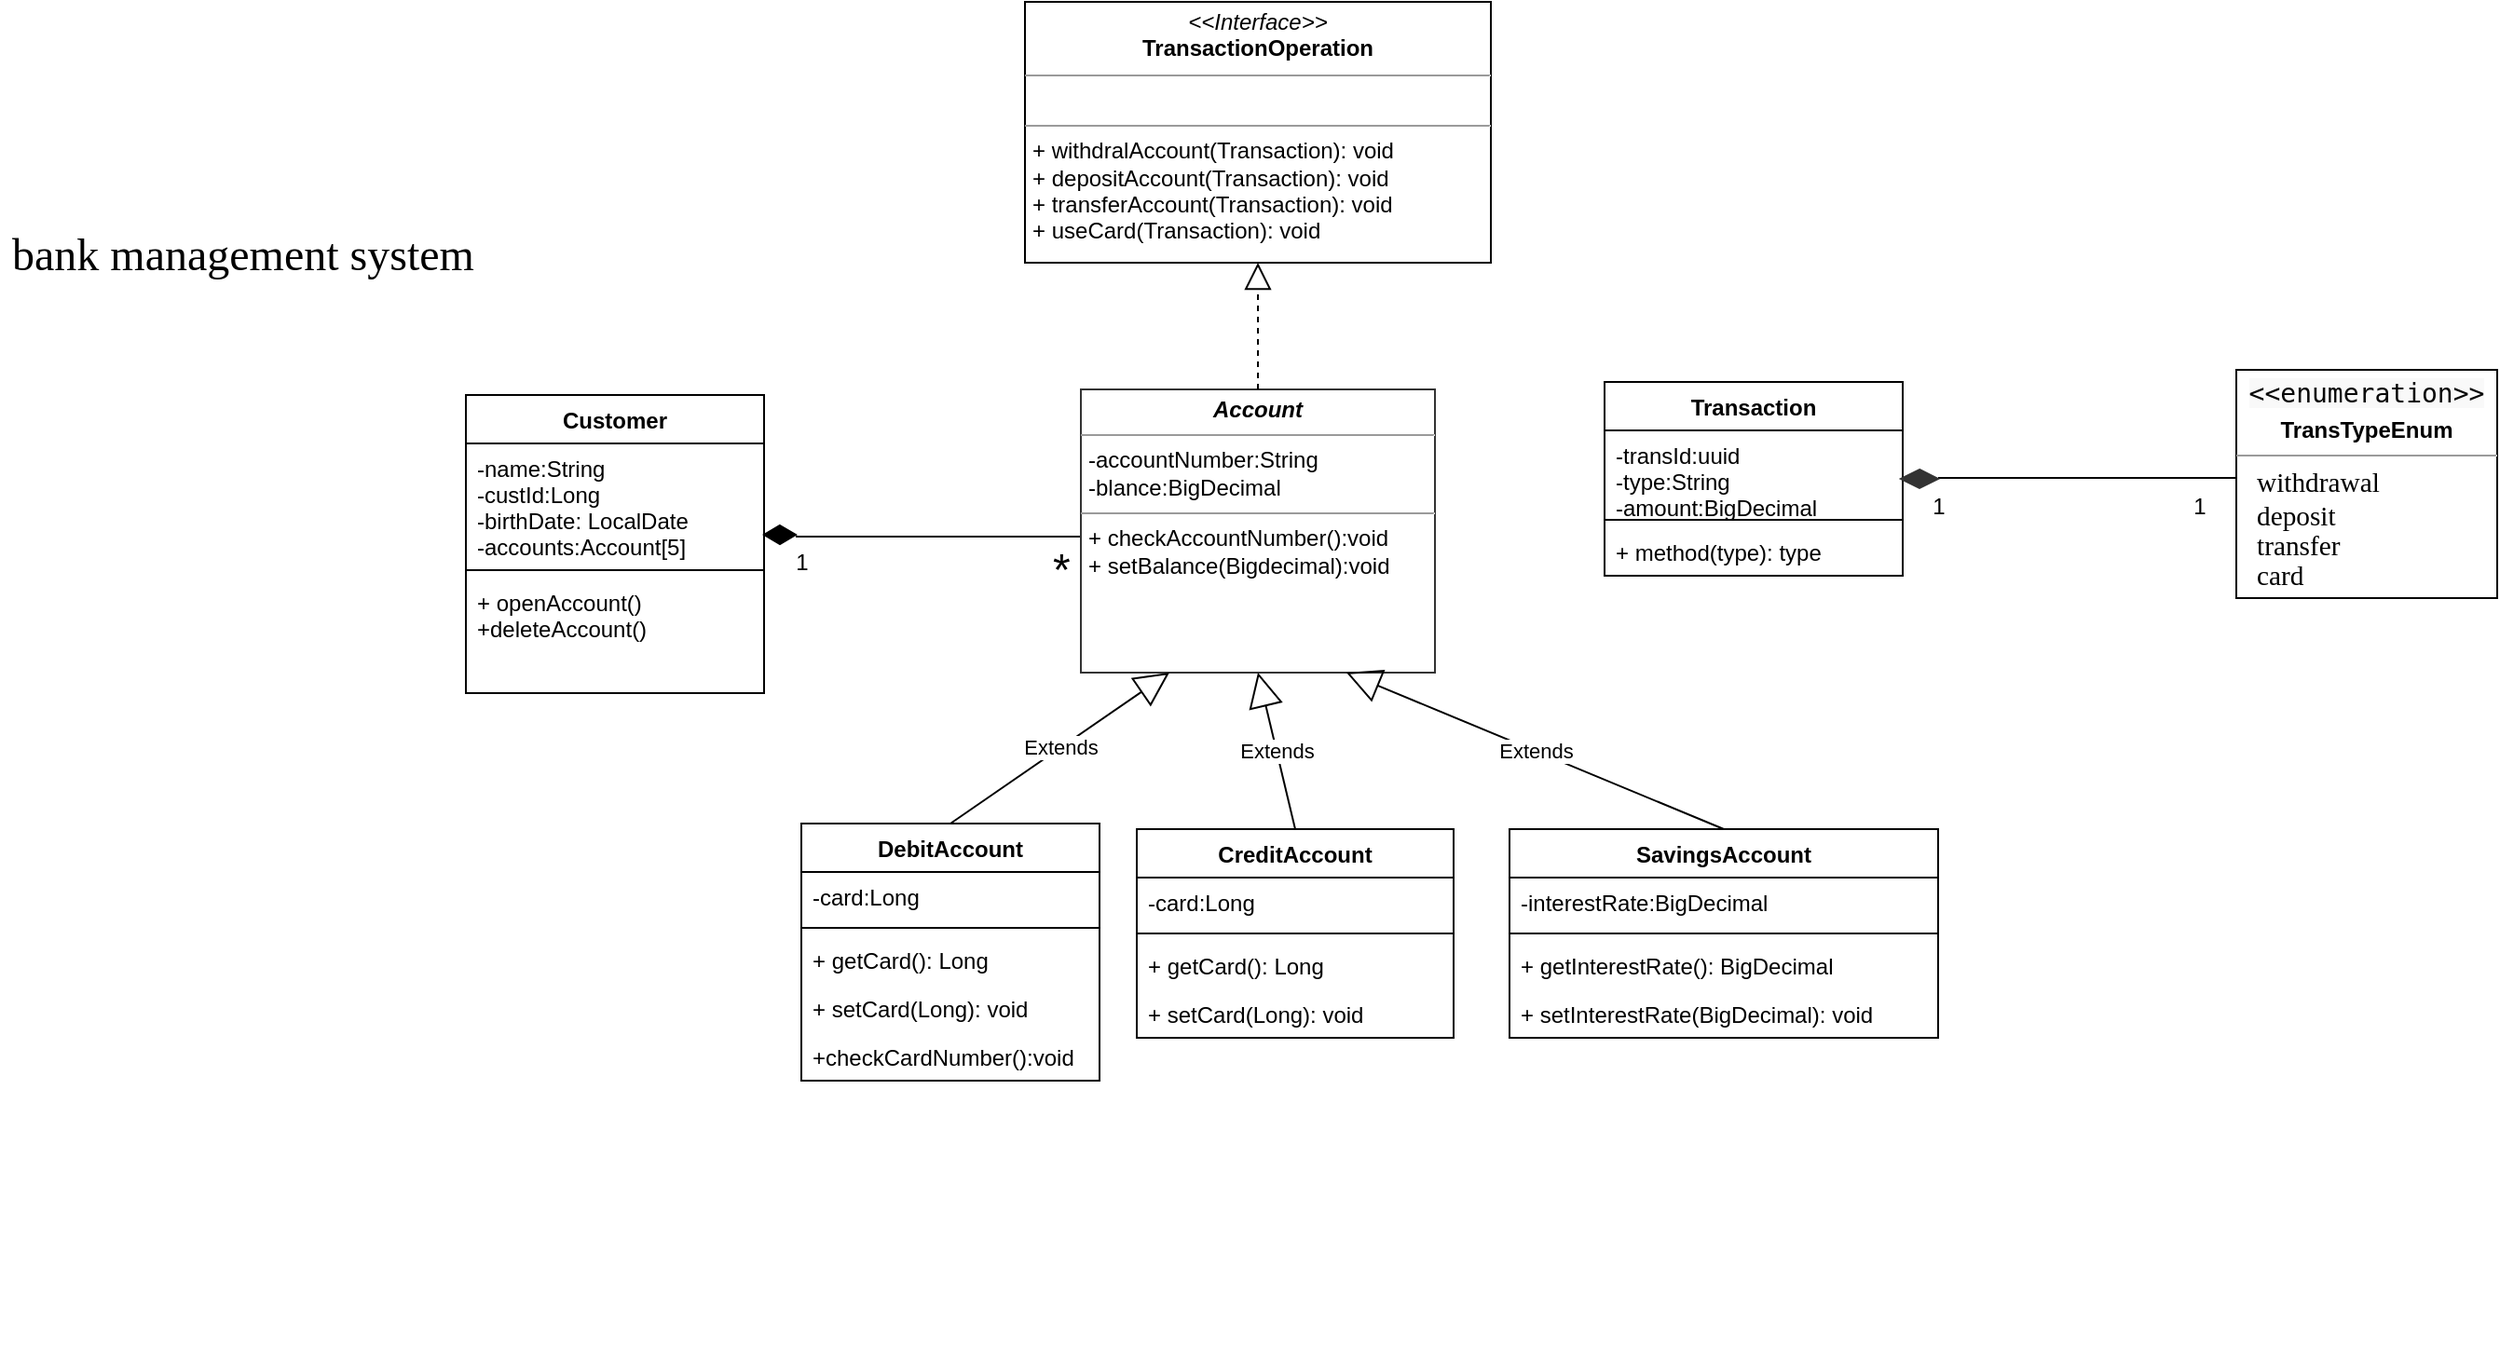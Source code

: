 <mxfile version="14.1.2" type="github">
  <diagram id="u7P9gTa-uS5qmwB9hr_K" name="Page-1">
    <mxGraphModel dx="1108" dy="450" grid="1" gridSize="10" guides="1" tooltips="1" connect="1" arrows="1" fold="1" page="1" pageScale="1" pageWidth="827" pageHeight="1169" math="0" shadow="0">
      <root>
        <mxCell id="0" />
        <mxCell id="1" parent="0" />
        <mxCell id="PTjb4T5VlLowp-uNTDuH-1" value="Customer" style="swimlane;fontStyle=1;align=center;verticalAlign=top;childLayout=stackLayout;horizontal=1;startSize=26;horizontalStack=0;resizeParent=1;resizeParentMax=0;resizeLast=0;collapsible=1;marginBottom=0;" vertex="1" parent="1">
          <mxGeometry x="550" y="501" width="160" height="160" as="geometry">
            <mxRectangle x="550" y="501" width="90" height="26" as="alternateBounds" />
          </mxGeometry>
        </mxCell>
        <mxCell id="PTjb4T5VlLowp-uNTDuH-2" value="-name:String&#xa;-custId:Long&#xa;-birthDate: LocalDate&#xa;-accounts:Account[5]" style="text;strokeColor=none;fillColor=none;align=left;verticalAlign=top;spacingLeft=4;spacingRight=4;overflow=hidden;rotatable=0;points=[[0,0.5],[1,0.5]];portConstraint=eastwest;" vertex="1" parent="PTjb4T5VlLowp-uNTDuH-1">
          <mxGeometry y="26" width="160" height="64" as="geometry" />
        </mxCell>
        <mxCell id="PTjb4T5VlLowp-uNTDuH-3" value="" style="line;strokeWidth=1;fillColor=none;align=left;verticalAlign=middle;spacingTop=-1;spacingLeft=3;spacingRight=3;rotatable=0;labelPosition=right;points=[];portConstraint=eastwest;" vertex="1" parent="PTjb4T5VlLowp-uNTDuH-1">
          <mxGeometry y="90" width="160" height="8" as="geometry" />
        </mxCell>
        <mxCell id="PTjb4T5VlLowp-uNTDuH-4" value="+ openAccount()&#xa;+deleteAccount()&#xa;" style="text;strokeColor=none;fillColor=none;align=left;verticalAlign=top;spacingLeft=4;spacingRight=4;overflow=hidden;rotatable=0;points=[[0,0.5],[1,0.5]];portConstraint=eastwest;" vertex="1" parent="PTjb4T5VlLowp-uNTDuH-1">
          <mxGeometry y="98" width="160" height="62" as="geometry" />
        </mxCell>
        <mxCell id="PTjb4T5VlLowp-uNTDuH-5" value="Transaction" style="swimlane;fontStyle=1;align=center;verticalAlign=top;childLayout=stackLayout;horizontal=1;startSize=26;horizontalStack=0;resizeParent=1;resizeParentMax=0;resizeLast=0;collapsible=1;marginBottom=0;" vertex="1" parent="1">
          <mxGeometry x="1161" y="494" width="160" height="104" as="geometry" />
        </mxCell>
        <mxCell id="PTjb4T5VlLowp-uNTDuH-6" value="-transId:uuid&#xa;-type:String&#xa;-amount:BigDecimal&#xa;" style="text;strokeColor=none;fillColor=none;align=left;verticalAlign=top;spacingLeft=4;spacingRight=4;overflow=hidden;rotatable=0;points=[[0,0.5],[1,0.5]];portConstraint=eastwest;" vertex="1" parent="PTjb4T5VlLowp-uNTDuH-5">
          <mxGeometry y="26" width="160" height="44" as="geometry" />
        </mxCell>
        <mxCell id="PTjb4T5VlLowp-uNTDuH-7" value="" style="line;strokeWidth=1;fillColor=none;align=left;verticalAlign=middle;spacingTop=-1;spacingLeft=3;spacingRight=3;rotatable=0;labelPosition=right;points=[];portConstraint=eastwest;" vertex="1" parent="PTjb4T5VlLowp-uNTDuH-5">
          <mxGeometry y="70" width="160" height="8" as="geometry" />
        </mxCell>
        <mxCell id="PTjb4T5VlLowp-uNTDuH-8" value="+ method(type): type" style="text;strokeColor=none;fillColor=none;align=left;verticalAlign=top;spacingLeft=4;spacingRight=4;overflow=hidden;rotatable=0;points=[[0,0.5],[1,0.5]];portConstraint=eastwest;" vertex="1" parent="PTjb4T5VlLowp-uNTDuH-5">
          <mxGeometry y="78" width="160" height="26" as="geometry" />
        </mxCell>
        <mxCell id="PTjb4T5VlLowp-uNTDuH-9" value="&lt;p class=&quot;MsoNormal&quot;&gt;&lt;span style=&quot;font-family: &amp;#34;times new roman&amp;#34;&quot;&gt;&lt;font style=&quot;font-size: 24px&quot;&gt;bank management system&lt;/font&gt;&lt;/span&gt;&lt;/p&gt;" style="text;html=1;align=center;verticalAlign=middle;resizable=0;points=[];autosize=1;" vertex="1" parent="1">
          <mxGeometry x="300" y="401" width="260" height="50" as="geometry" />
        </mxCell>
        <mxCell id="PTjb4T5VlLowp-uNTDuH-10" value="" style="group" vertex="1" connectable="0" parent="1">
          <mxGeometry x="710" y="571" width="216.112" height="50" as="geometry" />
        </mxCell>
        <mxCell id="PTjb4T5VlLowp-uNTDuH-11" value="" style="group" vertex="1" connectable="0" parent="PTjb4T5VlLowp-uNTDuH-10">
          <mxGeometry width="216.112" height="50" as="geometry" />
        </mxCell>
        <mxCell id="PTjb4T5VlLowp-uNTDuH-12" value="" style="line;strokeWidth=1;fillColor=none;align=left;verticalAlign=middle;spacingTop=-1;spacingLeft=3;spacingRight=3;rotatable=0;labelPosition=right;points=[];portConstraint=eastwest;" vertex="1" parent="PTjb4T5VlLowp-uNTDuH-11">
          <mxGeometry x="17" y="2" width="153" height="8" as="geometry" />
        </mxCell>
        <mxCell id="PTjb4T5VlLowp-uNTDuH-13" value="" style="rhombus;whiteSpace=wrap;html=1;fillColor=#000000;" vertex="1" parent="PTjb4T5VlLowp-uNTDuH-11">
          <mxGeometry width="17" height="10" as="geometry" />
        </mxCell>
        <mxCell id="PTjb4T5VlLowp-uNTDuH-14" value="&lt;table class=&quot;NormalTable&quot;&gt;&lt;tbody&gt;&lt;tr&gt;&lt;td width=&quot;156&quot;&gt;&lt;span class=&quot;fontstyle0&quot;&gt;&lt;font style=&quot;font-size: 24px&quot;&gt;*&lt;/font&gt;&lt;/span&gt;&lt;/td&gt;&lt;/tr&gt;&lt;/tbody&gt;&lt;/table&gt; &lt;font size=&quot;3&quot;&gt;&lt;br&gt;&lt;/font&gt;" style="text;whiteSpace=wrap;html=1;" vertex="1" parent="PTjb4T5VlLowp-uNTDuH-11">
          <mxGeometry x="150.001" width="66.111" height="50" as="geometry" />
        </mxCell>
        <mxCell id="PTjb4T5VlLowp-uNTDuH-15" value="DebitAccount" style="swimlane;fontStyle=1;align=center;verticalAlign=top;childLayout=stackLayout;horizontal=1;startSize=26;horizontalStack=0;resizeParent=1;resizeParentMax=0;resizeLast=0;collapsible=1;marginBottom=0;" vertex="1" parent="1">
          <mxGeometry x="730" y="731" width="160" height="138" as="geometry" />
        </mxCell>
        <mxCell id="PTjb4T5VlLowp-uNTDuH-16" value="-card:Long&#xa;" style="text;strokeColor=none;fillColor=none;align=left;verticalAlign=top;spacingLeft=4;spacingRight=4;overflow=hidden;rotatable=0;points=[[0,0.5],[1,0.5]];portConstraint=eastwest;" vertex="1" parent="PTjb4T5VlLowp-uNTDuH-15">
          <mxGeometry y="26" width="160" height="26" as="geometry" />
        </mxCell>
        <mxCell id="PTjb4T5VlLowp-uNTDuH-17" value="" style="line;strokeWidth=1;fillColor=none;align=left;verticalAlign=middle;spacingTop=-1;spacingLeft=3;spacingRight=3;rotatable=0;labelPosition=right;points=[];portConstraint=eastwest;" vertex="1" parent="PTjb4T5VlLowp-uNTDuH-15">
          <mxGeometry y="52" width="160" height="8" as="geometry" />
        </mxCell>
        <mxCell id="PTjb4T5VlLowp-uNTDuH-91" value="+ getCard(): Long&#xa;" style="text;strokeColor=none;fillColor=none;align=left;verticalAlign=top;spacingLeft=4;spacingRight=4;overflow=hidden;rotatable=0;points=[[0,0.5],[1,0.5]];portConstraint=eastwest;" vertex="1" parent="PTjb4T5VlLowp-uNTDuH-15">
          <mxGeometry y="60" width="160" height="26" as="geometry" />
        </mxCell>
        <mxCell id="PTjb4T5VlLowp-uNTDuH-92" value="+ setCard(Long): void" style="text;strokeColor=none;fillColor=none;align=left;verticalAlign=top;spacingLeft=4;spacingRight=4;overflow=hidden;rotatable=0;points=[[0,0.5],[1,0.5]];portConstraint=eastwest;" vertex="1" parent="PTjb4T5VlLowp-uNTDuH-15">
          <mxGeometry y="86" width="160" height="26" as="geometry" />
        </mxCell>
        <mxCell id="PTjb4T5VlLowp-uNTDuH-18" value="+checkCardNumber():void" style="text;strokeColor=none;fillColor=none;align=left;verticalAlign=top;spacingLeft=4;spacingRight=4;overflow=hidden;rotatable=0;points=[[0,0.5],[1,0.5]];portConstraint=eastwest;" vertex="1" parent="PTjb4T5VlLowp-uNTDuH-15">
          <mxGeometry y="112" width="160" height="26" as="geometry" />
        </mxCell>
        <mxCell id="PTjb4T5VlLowp-uNTDuH-19" value="CreditAccount" style="swimlane;fontStyle=1;align=center;verticalAlign=top;childLayout=stackLayout;horizontal=1;startSize=26;horizontalStack=0;resizeParent=1;resizeParentMax=0;resizeLast=0;collapsible=1;marginBottom=0;" vertex="1" parent="1">
          <mxGeometry x="910" y="734" width="170" height="112" as="geometry" />
        </mxCell>
        <mxCell id="PTjb4T5VlLowp-uNTDuH-20" value="-card:Long&#xa;" style="text;strokeColor=none;fillColor=none;align=left;verticalAlign=top;spacingLeft=4;spacingRight=4;overflow=hidden;rotatable=0;points=[[0,0.5],[1,0.5]];portConstraint=eastwest;" vertex="1" parent="PTjb4T5VlLowp-uNTDuH-19">
          <mxGeometry y="26" width="170" height="26" as="geometry" />
        </mxCell>
        <mxCell id="PTjb4T5VlLowp-uNTDuH-21" value="" style="line;strokeWidth=1;fillColor=none;align=left;verticalAlign=middle;spacingTop=-1;spacingLeft=3;spacingRight=3;rotatable=0;labelPosition=right;points=[];portConstraint=eastwest;" vertex="1" parent="PTjb4T5VlLowp-uNTDuH-19">
          <mxGeometry y="52" width="170" height="8" as="geometry" />
        </mxCell>
        <mxCell id="PTjb4T5VlLowp-uNTDuH-22" value="+ getCard(): Long&#xa;" style="text;strokeColor=none;fillColor=none;align=left;verticalAlign=top;spacingLeft=4;spacingRight=4;overflow=hidden;rotatable=0;points=[[0,0.5],[1,0.5]];portConstraint=eastwest;" vertex="1" parent="PTjb4T5VlLowp-uNTDuH-19">
          <mxGeometry y="60" width="170" height="26" as="geometry" />
        </mxCell>
        <mxCell id="PTjb4T5VlLowp-uNTDuH-88" value="+ setCard(Long): void" style="text;strokeColor=none;fillColor=none;align=left;verticalAlign=top;spacingLeft=4;spacingRight=4;overflow=hidden;rotatable=0;points=[[0,0.5],[1,0.5]];portConstraint=eastwest;" vertex="1" parent="PTjb4T5VlLowp-uNTDuH-19">
          <mxGeometry y="86" width="170" height="26" as="geometry" />
        </mxCell>
        <mxCell id="PTjb4T5VlLowp-uNTDuH-23" value="SavingsAccount" style="swimlane;fontStyle=1;align=center;verticalAlign=top;childLayout=stackLayout;horizontal=1;startSize=26;horizontalStack=0;resizeParent=1;resizeParentMax=0;resizeLast=0;collapsible=1;marginBottom=0;" vertex="1" parent="1">
          <mxGeometry x="1110" y="734" width="230" height="112" as="geometry" />
        </mxCell>
        <mxCell id="PTjb4T5VlLowp-uNTDuH-24" value="-interestRate:BigDecimal" style="text;strokeColor=none;fillColor=none;align=left;verticalAlign=top;spacingLeft=4;spacingRight=4;overflow=hidden;rotatable=0;points=[[0,0.5],[1,0.5]];portConstraint=eastwest;" vertex="1" parent="PTjb4T5VlLowp-uNTDuH-23">
          <mxGeometry y="26" width="230" height="26" as="geometry" />
        </mxCell>
        <mxCell id="PTjb4T5VlLowp-uNTDuH-25" value="" style="line;strokeWidth=1;fillColor=none;align=left;verticalAlign=middle;spacingTop=-1;spacingLeft=3;spacingRight=3;rotatable=0;labelPosition=right;points=[];portConstraint=eastwest;" vertex="1" parent="PTjb4T5VlLowp-uNTDuH-23">
          <mxGeometry y="52" width="230" height="8" as="geometry" />
        </mxCell>
        <mxCell id="PTjb4T5VlLowp-uNTDuH-26" value="+ getInterestRate(): BigDecimal&#xa;" style="text;strokeColor=none;fillColor=none;align=left;verticalAlign=top;spacingLeft=4;spacingRight=4;overflow=hidden;rotatable=0;points=[[0,0.5],[1,0.5]];portConstraint=eastwest;" vertex="1" parent="PTjb4T5VlLowp-uNTDuH-23">
          <mxGeometry y="60" width="230" height="26" as="geometry" />
        </mxCell>
        <mxCell id="PTjb4T5VlLowp-uNTDuH-94" value="+ setInterestRate(BigDecimal): void" style="text;strokeColor=none;fillColor=none;align=left;verticalAlign=top;spacingLeft=4;spacingRight=4;overflow=hidden;rotatable=0;points=[[0,0.5],[1,0.5]];portConstraint=eastwest;" vertex="1" parent="PTjb4T5VlLowp-uNTDuH-23">
          <mxGeometry y="86" width="230" height="26" as="geometry" />
        </mxCell>
        <mxCell id="PTjb4T5VlLowp-uNTDuH-27" value="" style="group" vertex="1" connectable="0" parent="1">
          <mxGeometry x="897.5" y="624" width="25" height="20" as="geometry" />
        </mxCell>
        <mxCell id="PTjb4T5VlLowp-uNTDuH-29" value="" style="group" vertex="1" connectable="0" parent="1">
          <mxGeometry x="1320" y="541" width="180" height="10" as="geometry" />
        </mxCell>
        <mxCell id="PTjb4T5VlLowp-uNTDuH-30" value="" style="endArrow=none;html=1;edgeStyle=orthogonalEdgeStyle;" edge="1" parent="PTjb4T5VlLowp-uNTDuH-29">
          <mxGeometry relative="1" as="geometry">
            <mxPoint x="20" y="4.5" as="sourcePoint" />
            <mxPoint x="180" y="4.5" as="targetPoint" />
          </mxGeometry>
        </mxCell>
        <mxCell id="PTjb4T5VlLowp-uNTDuH-31" value="" style="rhombus;whiteSpace=wrap;html=1;strokeColor=#333333;fillColor=#333333;" vertex="1" parent="1">
          <mxGeometry x="1320" y="541" width="20" height="10" as="geometry" />
        </mxCell>
        <mxCell id="PTjb4T5VlLowp-uNTDuH-32" value="1" style="text;html=1;align=center;verticalAlign=middle;resizable=0;points=[];autosize=1;" vertex="1" parent="1">
          <mxGeometry x="1330" y="551" width="20" height="20" as="geometry" />
        </mxCell>
        <mxCell id="PTjb4T5VlLowp-uNTDuH-33" value="1" style="text;html=1;align=center;verticalAlign=middle;resizable=0;points=[];autosize=1;" vertex="1" parent="1">
          <mxGeometry x="1470" y="551" width="20" height="20" as="geometry" />
        </mxCell>
        <mxCell id="PTjb4T5VlLowp-uNTDuH-34" value="&lt;p style=&quot;margin: 0px ; margin-top: 4px ; text-align: center&quot;&gt;&lt;i&gt;&lt;b&gt;Account&lt;/b&gt;&lt;/i&gt;&lt;/p&gt;&lt;hr size=&quot;1&quot;&gt;&lt;p style=&quot;margin: 0px ; margin-left: 4px&quot;&gt;-accountNumber:String&lt;br style=&quot;padding: 0px ; margin: 0px&quot;&gt;-blance:BigDecimal&lt;br&gt;&lt;/p&gt;&lt;hr size=&quot;1&quot;&gt;&lt;p style=&quot;margin: 0px ; margin-left: 4px&quot;&gt;+ checkAccountNumber():void&lt;br&gt;+ setBalance(Bigdecimal):void&lt;/p&gt;&lt;br&gt;&lt;p style=&quot;margin: 0px ; margin-left: 4px&quot;&gt; &lt;br&gt;&lt;br style=&quot;line-height: normal&quot;&gt;&lt;/p&gt;" style="verticalAlign=top;align=left;overflow=fill;fontSize=12;fontFamily=Helvetica;html=1;strokeColor=#333333;fillColor=#FFFFFF;" vertex="1" parent="1">
          <mxGeometry x="880" y="498" width="190" height="152" as="geometry" />
        </mxCell>
        <mxCell id="PTjb4T5VlLowp-uNTDuH-35" value="Extends" style="endArrow=block;endSize=16;endFill=0;html=1;entryX=0.25;entryY=1;entryDx=0;entryDy=0;exitX=0.5;exitY=0;exitDx=0;exitDy=0;" edge="1" parent="1" source="PTjb4T5VlLowp-uNTDuH-15" target="PTjb4T5VlLowp-uNTDuH-34">
          <mxGeometry width="160" relative="1" as="geometry">
            <mxPoint x="720" y="681" as="sourcePoint" />
            <mxPoint x="880" y="681" as="targetPoint" />
          </mxGeometry>
        </mxCell>
        <mxCell id="PTjb4T5VlLowp-uNTDuH-36" value="Extends" style="endArrow=block;endSize=16;endFill=0;html=1;exitX=0.5;exitY=0;exitDx=0;exitDy=0;entryX=0.5;entryY=1;entryDx=0;entryDy=0;" edge="1" parent="1" source="PTjb4T5VlLowp-uNTDuH-19" target="PTjb4T5VlLowp-uNTDuH-34">
          <mxGeometry width="160" relative="1" as="geometry">
            <mxPoint x="870" y="734" as="sourcePoint" />
            <mxPoint x="980" y="621" as="targetPoint" />
          </mxGeometry>
        </mxCell>
        <mxCell id="PTjb4T5VlLowp-uNTDuH-37" value="Extends" style="endArrow=block;endSize=16;endFill=0;html=1;exitX=0.5;exitY=0;exitDx=0;exitDy=0;entryX=0.75;entryY=1;entryDx=0;entryDy=0;" edge="1" parent="1" source="PTjb4T5VlLowp-uNTDuH-23" target="PTjb4T5VlLowp-uNTDuH-34">
          <mxGeometry width="160" relative="1" as="geometry">
            <mxPoint x="992" y="744" as="sourcePoint" />
            <mxPoint x="970" y="634" as="targetPoint" />
          </mxGeometry>
        </mxCell>
        <mxCell id="PTjb4T5VlLowp-uNTDuH-38" value="1" style="text;html=1;align=center;verticalAlign=middle;resizable=0;points=[];autosize=1;" vertex="1" parent="1">
          <mxGeometry x="720" y="581" width="20" height="20" as="geometry" />
        </mxCell>
        <mxCell id="PTjb4T5VlLowp-uNTDuH-65" value="" style="text;strokeColor=none;fillColor=none;align=left;verticalAlign=middle;spacingTop=-1;spacingLeft=4;spacingRight=4;rotatable=0;labelPosition=right;points=[];portConstraint=eastwest;" vertex="1" parent="1">
          <mxGeometry x="630" y="1005" width="20" height="14" as="geometry" />
        </mxCell>
        <mxCell id="PTjb4T5VlLowp-uNTDuH-84" value="&lt;p style=&quot;margin: 0px ; margin-top: 4px ; text-align: center&quot;&gt;&lt;span style=&quot;color: rgb(8 , 8 , 8) ; font-family: &amp;#34;monaco&amp;#34; , &amp;#34;lucida console&amp;#34; , monospace ; font-size: 14px ; text-align: left ; background-color: rgb(249 , 249 , 249)&quot;&gt;&amp;lt;&amp;lt;enumeration&amp;gt;&amp;gt;&lt;/span&gt;&lt;br&gt;&lt;/p&gt;&lt;p style=&quot;margin: 0px ; margin-top: 4px ; text-align: center&quot;&gt;&lt;b&gt;TransTypeEnum&lt;/b&gt;&lt;/p&gt;&lt;hr size=&quot;1&quot;&gt;&lt;div style=&quot;height: 2px&quot;&gt;&lt;span lang=&quot;EN-US&quot; style=&quot;font-size: 11pt ; font-family: &amp;#34;times new roman&amp;#34; , serif&quot;&gt;&amp;nbsp; &amp;nbsp;withdrawal&lt;/span&gt;&lt;br&gt;&lt;span lang=&quot;EN-US&quot; style=&quot;font-size: 11pt ; font-family: &amp;#34;times new roman&amp;#34; , serif&quot;&gt;&amp;nbsp; &amp;nbsp;deposit&lt;/span&gt;&lt;br&gt;&lt;/div&gt;&lt;div style=&quot;height: 2px&quot;&gt;&lt;span lang=&quot;EN-US&quot; style=&quot;font-size: 11pt ; font-family: &amp;#34;times new roman&amp;#34; , serif&quot;&gt;&lt;br&gt;&lt;/span&gt;&lt;/div&gt;&lt;div style=&quot;height: 2px&quot;&gt;&lt;span lang=&quot;EN-US&quot; style=&quot;font-size: 11pt ; font-family: &amp;#34;times new roman&amp;#34; , serif&quot;&gt;&lt;br&gt;&lt;/span&gt;&lt;/div&gt;&lt;div style=&quot;height: 2px&quot;&gt;&lt;span lang=&quot;EN-US&quot; style=&quot;font-size: 11pt ; font-family: &amp;#34;times new roman&amp;#34; , serif&quot;&gt;&lt;br&gt;&lt;/span&gt;&lt;/div&gt;&lt;div style=&quot;height: 2px&quot;&gt;&lt;span lang=&quot;EN-US&quot; style=&quot;font-size: 11pt ; font-family: &amp;#34;times new roman&amp;#34; , serif&quot;&gt;&lt;br&gt;&lt;/span&gt;&lt;/div&gt;&lt;div style=&quot;height: 2px&quot;&gt;&lt;span lang=&quot;EN-US&quot; style=&quot;font-size: 11pt ; font-family: &amp;#34;times new roman&amp;#34; , serif&quot;&gt;&lt;br&gt;&lt;/span&gt;&lt;/div&gt;&lt;div style=&quot;height: 2px&quot;&gt;&lt;span lang=&quot;EN-US&quot; style=&quot;font-size: 11pt ; font-family: &amp;#34;times new roman&amp;#34; , serif&quot;&gt;&lt;br&gt;&lt;/span&gt;&lt;/div&gt;&lt;div style=&quot;height: 2px&quot;&gt;&lt;span lang=&quot;EN-US&quot; style=&quot;font-size: 11pt ; font-family: &amp;#34;times new roman&amp;#34; , serif&quot;&gt;&lt;br&gt;&lt;/span&gt;&lt;/div&gt;&lt;div style=&quot;height: 2px&quot;&gt;&lt;span lang=&quot;EN-US&quot; style=&quot;font-size: 11pt ; font-family: &amp;#34;times new roman&amp;#34; , serif&quot;&gt;&lt;br&gt;&lt;/span&gt;&lt;/div&gt;&lt;div style=&quot;height: 2px&quot;&gt;&lt;span lang=&quot;EN-US&quot; style=&quot;font-size: 11pt ; font-family: &amp;#34;times new roman&amp;#34; , serif&quot;&gt;&lt;br&gt;&lt;/span&gt;&lt;/div&gt;&lt;div style=&quot;height: 2px&quot;&gt;&lt;span lang=&quot;EN-US&quot; style=&quot;font-size: 11pt ; font-family: &amp;#34;times new roman&amp;#34; , serif&quot;&gt;&lt;br&gt;&lt;/span&gt;&lt;/div&gt;&lt;div style=&quot;height: 2px&quot;&gt;&lt;span lang=&quot;EN-US&quot; style=&quot;font-size: 11pt ; font-family: &amp;#34;times new roman&amp;#34; , serif&quot;&gt;&lt;br&gt;&lt;/span&gt;&lt;/div&gt;&lt;div style=&quot;height: 2px&quot;&gt;&lt;span lang=&quot;EN-US&quot; style=&quot;font-size: 11pt ; font-family: &amp;#34;times new roman&amp;#34; , serif&quot;&gt;&lt;br&gt;&lt;/span&gt;&lt;/div&gt;&lt;div style=&quot;height: 2px&quot;&gt;&lt;span lang=&quot;EN-US&quot; style=&quot;font-size: 11pt ; font-family: &amp;#34;times new roman&amp;#34; , serif&quot;&gt;&lt;br&gt;&lt;/span&gt;&lt;/div&gt;&lt;div style=&quot;height: 2px&quot;&gt;&lt;span lang=&quot;EN-US&quot; style=&quot;font-size: 11pt ; font-family: &amp;#34;times new roman&amp;#34; , serif&quot;&gt;&lt;br&gt;&lt;/span&gt;&lt;/div&gt;&lt;div style=&quot;height: 2px&quot;&gt;&lt;span lang=&quot;EN-US&quot; style=&quot;font-size: 11pt ; font-family: &amp;#34;times new roman&amp;#34; , serif&quot;&gt;&lt;br&gt;&lt;/span&gt;&lt;/div&gt;&lt;div style=&quot;height: 2px&quot;&gt;&lt;span lang=&quot;EN-US&quot; style=&quot;font-size: 11pt ; font-family: &amp;#34;times new roman&amp;#34; , serif&quot;&gt;&lt;br&gt;&lt;/span&gt;&lt;/div&gt;&lt;div style=&quot;height: 2px&quot;&gt;&lt;span lang=&quot;EN-US&quot; style=&quot;font-size: 11pt ; font-family: &amp;#34;times new roman&amp;#34; , serif&quot;&gt;&lt;span lang=&quot;EN-US&quot; style=&quot;font-size: 11pt ; font-family: &amp;#34;times new roman&amp;#34; , serif&quot;&gt;&amp;nbsp; &amp;nbsp;transfer&lt;/span&gt;&lt;br&gt;&lt;/span&gt;&lt;/div&gt;&lt;div style=&quot;height: 2px&quot;&gt;&lt;span lang=&quot;EN-US&quot; style=&quot;font-size: 11pt ; font-family: &amp;#34;times new roman&amp;#34; , serif&quot;&gt;&lt;span lang=&quot;EN-US&quot; style=&quot;font-size: 11pt ; font-family: &amp;#34;times new roman&amp;#34; , serif&quot;&gt;&lt;br&gt;&lt;/span&gt;&lt;/span&gt;&lt;/div&gt;&lt;div style=&quot;height: 2px&quot;&gt;&lt;span lang=&quot;EN-US&quot; style=&quot;font-size: 11pt ; font-family: &amp;#34;times new roman&amp;#34; , serif&quot;&gt;&lt;span lang=&quot;EN-US&quot; style=&quot;font-size: 11pt ; font-family: &amp;#34;times new roman&amp;#34; , serif&quot;&gt;&lt;br&gt;&lt;/span&gt;&lt;/span&gt;&lt;/div&gt;&lt;div style=&quot;height: 2px&quot;&gt;&lt;span lang=&quot;EN-US&quot; style=&quot;font-size: 11pt ; font-family: &amp;#34;times new roman&amp;#34; , serif&quot;&gt;&lt;span lang=&quot;EN-US&quot; style=&quot;font-size: 11pt ; font-family: &amp;#34;times new roman&amp;#34; , serif&quot;&gt;&lt;br&gt;&lt;/span&gt;&lt;/span&gt;&lt;/div&gt;&lt;div style=&quot;height: 2px&quot;&gt;&lt;span lang=&quot;EN-US&quot; style=&quot;font-size: 11pt ; font-family: &amp;#34;times new roman&amp;#34; , serif&quot;&gt;&lt;span lang=&quot;EN-US&quot; style=&quot;font-size: 11pt ; font-family: &amp;#34;times new roman&amp;#34; , serif&quot;&gt;&lt;br&gt;&lt;/span&gt;&lt;/span&gt;&lt;/div&gt;&lt;div style=&quot;height: 2px&quot;&gt;&lt;span lang=&quot;EN-US&quot; style=&quot;font-size: 11pt ; font-family: &amp;#34;times new roman&amp;#34; , serif&quot;&gt;&lt;span lang=&quot;EN-US&quot; style=&quot;font-size: 11pt ; font-family: &amp;#34;times new roman&amp;#34; , serif&quot;&gt;&lt;br&gt;&lt;/span&gt;&lt;/span&gt;&lt;/div&gt;&lt;div style=&quot;height: 2px&quot;&gt;&lt;span lang=&quot;EN-US&quot; style=&quot;font-size: 11pt ; font-family: &amp;#34;times new roman&amp;#34; , serif&quot;&gt;&lt;span lang=&quot;EN-US&quot; style=&quot;font-size: 11pt ; font-family: &amp;#34;times new roman&amp;#34; , serif&quot;&gt;&lt;br&gt;&lt;/span&gt;&lt;/span&gt;&lt;/div&gt;&lt;div style=&quot;height: 2px&quot;&gt;&lt;span lang=&quot;EN-US&quot; style=&quot;font-size: 11pt ; font-family: &amp;#34;times new roman&amp;#34; , serif&quot;&gt;&lt;span lang=&quot;EN-US&quot; style=&quot;font-size: 11pt ; font-family: &amp;#34;times new roman&amp;#34; , serif&quot;&gt;&lt;br&gt;&lt;/span&gt;&lt;/span&gt;&lt;/div&gt;&lt;div style=&quot;height: 2px&quot;&gt;&lt;span lang=&quot;EN-US&quot; style=&quot;font-size: 11pt ; font-family: &amp;#34;times new roman&amp;#34; , serif&quot;&gt;&lt;span lang=&quot;EN-US&quot; style=&quot;font-size: 11pt ; font-family: &amp;#34;times new roman&amp;#34; , serif&quot;&gt;&lt;span lang=&quot;EN-US&quot; style=&quot;font-size: 11pt ; font-family: &amp;#34;times new roman&amp;#34; , serif&quot;&gt;&amp;nbsp; &amp;nbsp;card&lt;/span&gt;&lt;br&gt;&lt;/span&gt;&lt;/span&gt;&lt;/div&gt;" style="verticalAlign=top;align=left;overflow=fill;fontSize=12;fontFamily=Helvetica;html=1;" vertex="1" parent="1">
          <mxGeometry x="1500" y="487.5" width="140" height="122.5" as="geometry" />
        </mxCell>
        <mxCell id="PTjb4T5VlLowp-uNTDuH-97" value="&lt;p style=&quot;margin: 0px ; margin-top: 4px ; text-align: center&quot;&gt;&lt;i&gt;&amp;lt;&amp;lt;Interface&amp;gt;&amp;gt;&lt;/i&gt;&lt;br&gt;&lt;b&gt;TransactionOperation&lt;/b&gt;&lt;br&gt;&lt;/p&gt;&lt;hr size=&quot;1&quot;&gt;&lt;p style=&quot;margin: 0px ; margin-left: 4px&quot;&gt;&lt;br&gt;&lt;/p&gt;&lt;hr size=&quot;1&quot;&gt;&lt;p style=&quot;margin: 0px ; margin-left: 4px&quot;&gt;+ withdralAccount(Transaction): void&lt;br&gt;+ depositAccount(Transaction): void&lt;/p&gt;&lt;p style=&quot;margin: 0px ; margin-left: 4px&quot;&gt;+ transferAccount(Transaction): void&lt;br&gt;&lt;/p&gt;&lt;p style=&quot;margin: 0px ; margin-left: 4px&quot;&gt;+ useCard(Transaction): void&lt;br&gt;&lt;/p&gt;" style="verticalAlign=top;align=left;overflow=fill;fontSize=12;fontFamily=Helvetica;html=1;" vertex="1" parent="1">
          <mxGeometry x="850" y="290" width="250" height="140" as="geometry" />
        </mxCell>
        <mxCell id="PTjb4T5VlLowp-uNTDuH-101" value="" style="endArrow=block;dashed=1;endFill=0;endSize=12;html=1;entryX=0.5;entryY=1;entryDx=0;entryDy=0;exitX=0.5;exitY=0;exitDx=0;exitDy=0;" edge="1" parent="1" source="PTjb4T5VlLowp-uNTDuH-34" target="PTjb4T5VlLowp-uNTDuH-97">
          <mxGeometry width="160" relative="1" as="geometry">
            <mxPoint x="964" y="500" as="sourcePoint" />
            <mxPoint x="1120" y="580" as="targetPoint" />
          </mxGeometry>
        </mxCell>
      </root>
    </mxGraphModel>
  </diagram>
</mxfile>
